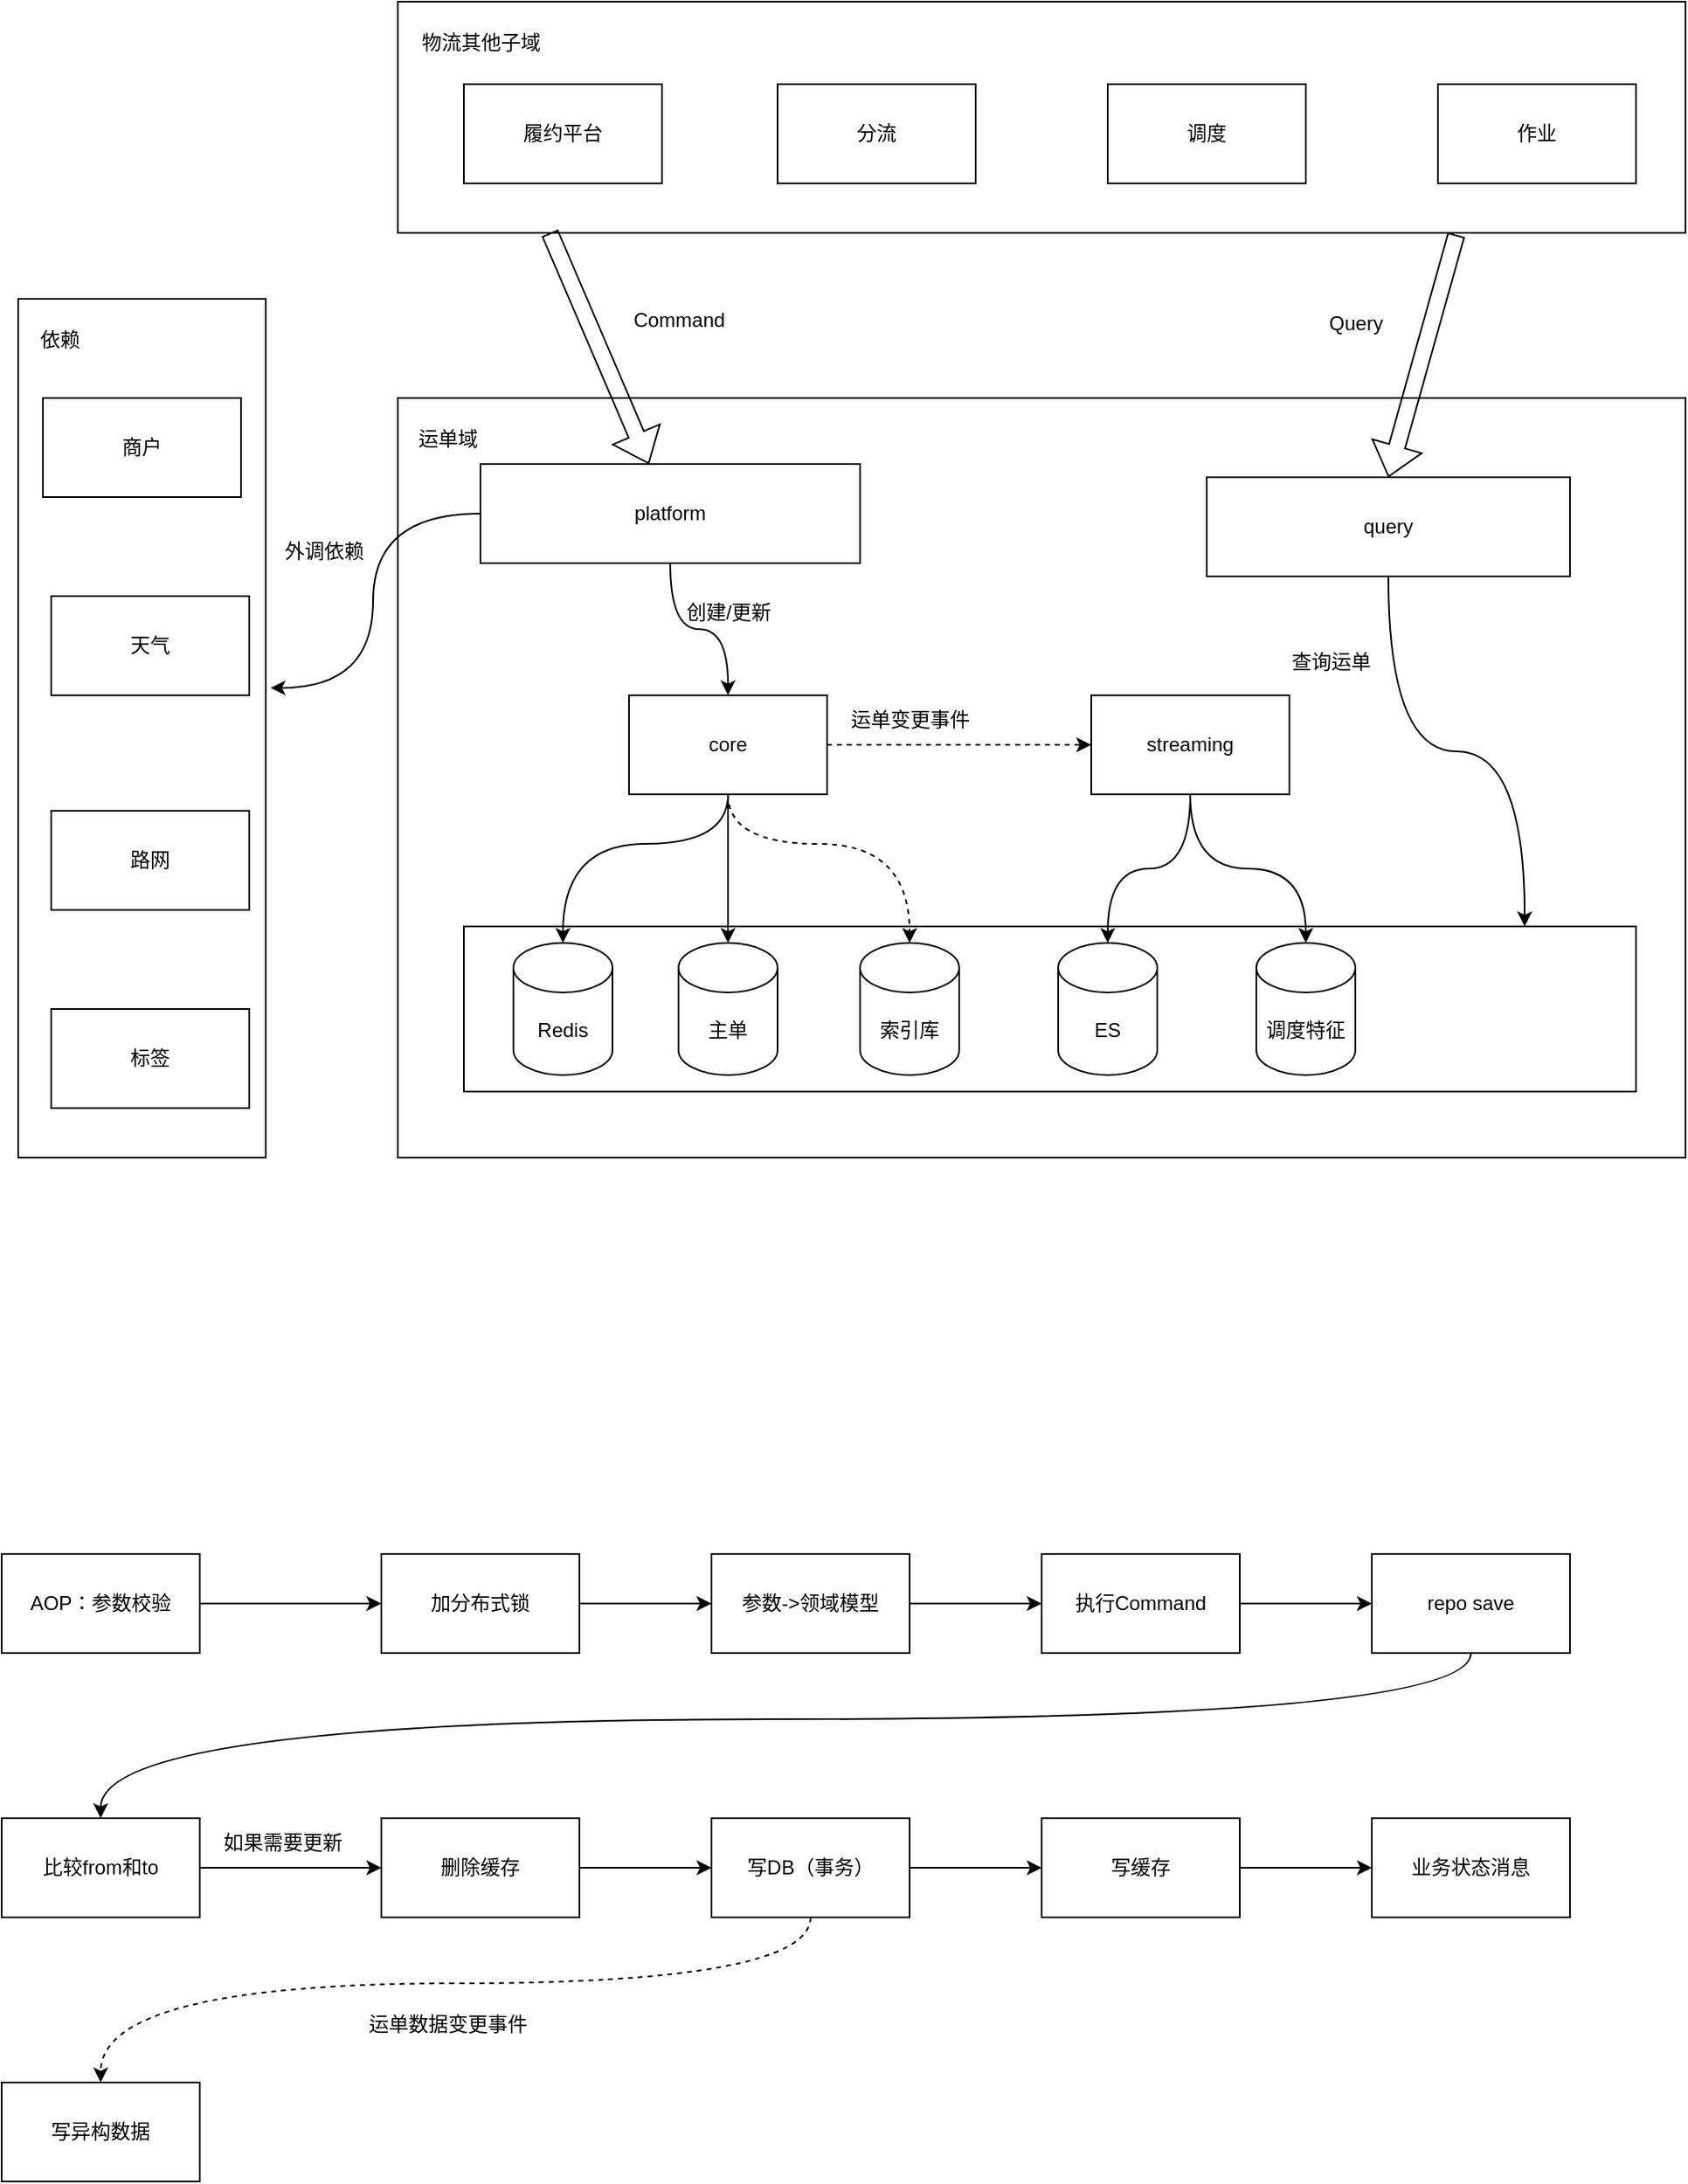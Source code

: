 <mxfile version="27.1.4">
  <diagram name="第 1 页" id="phrF3lBX6Lt7OEs9k7r2">
    <mxGraphModel dx="2178" dy="1885" grid="1" gridSize="10" guides="1" tooltips="1" connect="1" arrows="1" fold="1" page="1" pageScale="1" pageWidth="827" pageHeight="1169" math="0" shadow="0">
      <root>
        <mxCell id="0" />
        <mxCell id="1" parent="0" />
        <mxCell id="4XA3E3U3NZwfJgwgNvVz-11" value="" style="whiteSpace=wrap;html=1;" vertex="1" parent="1">
          <mxGeometry x="200" y="100" width="780" height="460" as="geometry" />
        </mxCell>
        <mxCell id="4XA3E3U3NZwfJgwgNvVz-18" value="" style="whiteSpace=wrap;html=1;" vertex="1" parent="1">
          <mxGeometry x="240" y="420" width="710" height="100" as="geometry" />
        </mxCell>
        <mxCell id="4XA3E3U3NZwfJgwgNvVz-24" style="edgeStyle=orthogonalEdgeStyle;curved=1;rounded=0;orthogonalLoop=1;jettySize=auto;html=1;" edge="1" parent="1" source="4XA3E3U3NZwfJgwgNvVz-1" target="4XA3E3U3NZwfJgwgNvVz-3">
          <mxGeometry relative="1" as="geometry" />
        </mxCell>
        <mxCell id="4XA3E3U3NZwfJgwgNvVz-1" value="platform" style="whiteSpace=wrap;html=1;" vertex="1" parent="1">
          <mxGeometry x="250" y="140" width="230" height="60" as="geometry" />
        </mxCell>
        <mxCell id="4XA3E3U3NZwfJgwgNvVz-2" value="query" style="whiteSpace=wrap;html=1;" vertex="1" parent="1">
          <mxGeometry x="690" y="148" width="220" height="60" as="geometry" />
        </mxCell>
        <mxCell id="4XA3E3U3NZwfJgwgNvVz-36" style="edgeStyle=orthogonalEdgeStyle;curved=1;rounded=0;orthogonalLoop=1;jettySize=auto;html=1;" edge="1" parent="1" source="4XA3E3U3NZwfJgwgNvVz-3" target="4XA3E3U3NZwfJgwgNvVz-19">
          <mxGeometry relative="1" as="geometry">
            <Array as="points">
              <mxPoint x="400" y="370" />
              <mxPoint x="300" y="370" />
            </Array>
          </mxGeometry>
        </mxCell>
        <mxCell id="4XA3E3U3NZwfJgwgNvVz-37" style="edgeStyle=orthogonalEdgeStyle;curved=1;rounded=0;orthogonalLoop=1;jettySize=auto;html=1;dashed=1;" edge="1" parent="1" source="4XA3E3U3NZwfJgwgNvVz-3" target="4XA3E3U3NZwfJgwgNvVz-21">
          <mxGeometry relative="1" as="geometry">
            <Array as="points">
              <mxPoint x="400" y="370" />
              <mxPoint x="510" y="370" />
            </Array>
          </mxGeometry>
        </mxCell>
        <mxCell id="4XA3E3U3NZwfJgwgNvVz-38" style="edgeStyle=orthogonalEdgeStyle;curved=1;rounded=0;orthogonalLoop=1;jettySize=auto;html=1;" edge="1" parent="1" source="4XA3E3U3NZwfJgwgNvVz-3" target="4XA3E3U3NZwfJgwgNvVz-20">
          <mxGeometry relative="1" as="geometry" />
        </mxCell>
        <mxCell id="4XA3E3U3NZwfJgwgNvVz-39" style="edgeStyle=orthogonalEdgeStyle;curved=1;rounded=0;orthogonalLoop=1;jettySize=auto;html=1;dashed=1;" edge="1" parent="1" source="4XA3E3U3NZwfJgwgNvVz-3" target="4XA3E3U3NZwfJgwgNvVz-4">
          <mxGeometry relative="1" as="geometry" />
        </mxCell>
        <mxCell id="4XA3E3U3NZwfJgwgNvVz-3" value="core" style="whiteSpace=wrap;html=1;" vertex="1" parent="1">
          <mxGeometry x="340" y="280" width="120" height="60" as="geometry" />
        </mxCell>
        <mxCell id="4XA3E3U3NZwfJgwgNvVz-44" style="edgeStyle=orthogonalEdgeStyle;curved=1;rounded=0;orthogonalLoop=1;jettySize=auto;html=1;" edge="1" parent="1" source="4XA3E3U3NZwfJgwgNvVz-4" target="4XA3E3U3NZwfJgwgNvVz-22">
          <mxGeometry relative="1" as="geometry" />
        </mxCell>
        <mxCell id="4XA3E3U3NZwfJgwgNvVz-45" style="edgeStyle=orthogonalEdgeStyle;curved=1;rounded=0;orthogonalLoop=1;jettySize=auto;html=1;" edge="1" parent="1" source="4XA3E3U3NZwfJgwgNvVz-4" target="4XA3E3U3NZwfJgwgNvVz-23">
          <mxGeometry relative="1" as="geometry" />
        </mxCell>
        <mxCell id="4XA3E3U3NZwfJgwgNvVz-4" value="streaming" style="whiteSpace=wrap;html=1;" vertex="1" parent="1">
          <mxGeometry x="620" y="280" width="120" height="60" as="geometry" />
        </mxCell>
        <mxCell id="4XA3E3U3NZwfJgwgNvVz-6" value="" style="whiteSpace=wrap;html=1;" vertex="1" parent="1">
          <mxGeometry x="200" y="-140" width="780" height="140" as="geometry" />
        </mxCell>
        <mxCell id="4XA3E3U3NZwfJgwgNvVz-7" value="履约平台" style="whiteSpace=wrap;html=1;" vertex="1" parent="1">
          <mxGeometry x="240" y="-90" width="120" height="60" as="geometry" />
        </mxCell>
        <mxCell id="4XA3E3U3NZwfJgwgNvVz-8" value="分流" style="whiteSpace=wrap;html=1;" vertex="1" parent="1">
          <mxGeometry x="430" y="-90" width="120" height="60" as="geometry" />
        </mxCell>
        <mxCell id="4XA3E3U3NZwfJgwgNvVz-9" value="调度" style="whiteSpace=wrap;html=1;" vertex="1" parent="1">
          <mxGeometry x="630" y="-90" width="120" height="60" as="geometry" />
        </mxCell>
        <mxCell id="4XA3E3U3NZwfJgwgNvVz-10" value="作业" style="whiteSpace=wrap;html=1;" vertex="1" parent="1">
          <mxGeometry x="830" y="-90" width="120" height="60" as="geometry" />
        </mxCell>
        <mxCell id="4XA3E3U3NZwfJgwgNvVz-12" value="运单域" style="text;html=1;align=center;verticalAlign=middle;resizable=0;points=[];autosize=1;strokeColor=none;fillColor=none;" vertex="1" parent="1">
          <mxGeometry x="200" y="110" width="60" height="30" as="geometry" />
        </mxCell>
        <mxCell id="4XA3E3U3NZwfJgwgNvVz-13" value="" style="shape=flexArrow;endArrow=classic;html=1;rounded=0;curved=1;exitX=0.118;exitY=1;exitDx=0;exitDy=0;exitPerimeter=0;" edge="1" parent="1" source="4XA3E3U3NZwfJgwgNvVz-6" target="4XA3E3U3NZwfJgwgNvVz-1">
          <mxGeometry width="50" height="50" relative="1" as="geometry">
            <mxPoint x="280" y="10" as="sourcePoint" />
            <mxPoint x="280" y="70" as="targetPoint" />
          </mxGeometry>
        </mxCell>
        <mxCell id="4XA3E3U3NZwfJgwgNvVz-14" value="Command" style="text;html=1;align=center;verticalAlign=middle;resizable=0;points=[];autosize=1;strokeColor=none;fillColor=none;" vertex="1" parent="1">
          <mxGeometry x="330" y="38" width="80" height="30" as="geometry" />
        </mxCell>
        <mxCell id="4XA3E3U3NZwfJgwgNvVz-15" value="" style="shape=flexArrow;endArrow=classic;html=1;rounded=0;curved=1;exitX=0.822;exitY=1.008;exitDx=0;exitDy=0;exitPerimeter=0;entryX=0.5;entryY=0;entryDx=0;entryDy=0;" edge="1" parent="1" source="4XA3E3U3NZwfJgwgNvVz-6" target="4XA3E3U3NZwfJgwgNvVz-2">
          <mxGeometry width="50" height="50" relative="1" as="geometry">
            <mxPoint x="710" as="sourcePoint" />
            <mxPoint x="763" y="130" as="targetPoint" />
          </mxGeometry>
        </mxCell>
        <mxCell id="4XA3E3U3NZwfJgwgNvVz-16" value="Query" style="text;html=1;align=center;verticalAlign=middle;resizable=0;points=[];autosize=1;strokeColor=none;fillColor=none;" vertex="1" parent="1">
          <mxGeometry x="750" y="40" width="60" height="30" as="geometry" />
        </mxCell>
        <mxCell id="4XA3E3U3NZwfJgwgNvVz-17" value="物流其他子域" style="text;html=1;align=center;verticalAlign=middle;resizable=0;points=[];autosize=1;strokeColor=none;fillColor=none;" vertex="1" parent="1">
          <mxGeometry x="200" y="-130" width="100" height="30" as="geometry" />
        </mxCell>
        <mxCell id="4XA3E3U3NZwfJgwgNvVz-19" value="Redis" style="shape=cylinder3;whiteSpace=wrap;html=1;boundedLbl=1;backgroundOutline=1;size=15;" vertex="1" parent="1">
          <mxGeometry x="270" y="430" width="60" height="80" as="geometry" />
        </mxCell>
        <mxCell id="4XA3E3U3NZwfJgwgNvVz-20" value="主单" style="shape=cylinder3;whiteSpace=wrap;html=1;boundedLbl=1;backgroundOutline=1;size=15;" vertex="1" parent="1">
          <mxGeometry x="370" y="430" width="60" height="80" as="geometry" />
        </mxCell>
        <mxCell id="4XA3E3U3NZwfJgwgNvVz-21" value="索引库" style="shape=cylinder3;whiteSpace=wrap;html=1;boundedLbl=1;backgroundOutline=1;size=15;" vertex="1" parent="1">
          <mxGeometry x="480" y="430" width="60" height="80" as="geometry" />
        </mxCell>
        <mxCell id="4XA3E3U3NZwfJgwgNvVz-22" value="ES" style="shape=cylinder3;whiteSpace=wrap;html=1;boundedLbl=1;backgroundOutline=1;size=15;" vertex="1" parent="1">
          <mxGeometry x="600" y="430" width="60" height="80" as="geometry" />
        </mxCell>
        <mxCell id="4XA3E3U3NZwfJgwgNvVz-23" value="调度特征" style="shape=cylinder3;whiteSpace=wrap;html=1;boundedLbl=1;backgroundOutline=1;size=15;" vertex="1" parent="1">
          <mxGeometry x="720" y="430" width="60" height="80" as="geometry" />
        </mxCell>
        <mxCell id="4XA3E3U3NZwfJgwgNvVz-25" value="" style="whiteSpace=wrap;html=1;" vertex="1" parent="1">
          <mxGeometry x="-30" y="40" width="150" height="520" as="geometry" />
        </mxCell>
        <mxCell id="4XA3E3U3NZwfJgwgNvVz-26" value="依赖" style="text;html=1;align=center;verticalAlign=middle;resizable=0;points=[];autosize=1;strokeColor=none;fillColor=none;" vertex="1" parent="1">
          <mxGeometry x="-30" y="50" width="50" height="30" as="geometry" />
        </mxCell>
        <mxCell id="4XA3E3U3NZwfJgwgNvVz-27" value="商户" style="whiteSpace=wrap;html=1;" vertex="1" parent="1">
          <mxGeometry x="-15" y="100" width="120" height="60" as="geometry" />
        </mxCell>
        <mxCell id="4XA3E3U3NZwfJgwgNvVz-28" value="天气" style="whiteSpace=wrap;html=1;" vertex="1" parent="1">
          <mxGeometry x="-10" y="220" width="120" height="60" as="geometry" />
        </mxCell>
        <mxCell id="4XA3E3U3NZwfJgwgNvVz-29" value="路网" style="whiteSpace=wrap;html=1;" vertex="1" parent="1">
          <mxGeometry x="-10" y="350" width="120" height="60" as="geometry" />
        </mxCell>
        <mxCell id="4XA3E3U3NZwfJgwgNvVz-30" value="标签" style="whiteSpace=wrap;html=1;" vertex="1" parent="1">
          <mxGeometry x="-10" y="470" width="120" height="60" as="geometry" />
        </mxCell>
        <mxCell id="4XA3E3U3NZwfJgwgNvVz-31" style="edgeStyle=orthogonalEdgeStyle;curved=1;rounded=0;orthogonalLoop=1;jettySize=auto;html=1;entryX=1.019;entryY=0.453;entryDx=0;entryDy=0;entryPerimeter=0;" edge="1" parent="1" source="4XA3E3U3NZwfJgwgNvVz-1" target="4XA3E3U3NZwfJgwgNvVz-25">
          <mxGeometry relative="1" as="geometry" />
        </mxCell>
        <mxCell id="4XA3E3U3NZwfJgwgNvVz-33" value="外调依赖" style="text;html=1;align=center;verticalAlign=middle;resizable=0;points=[];autosize=1;strokeColor=none;fillColor=none;" vertex="1" parent="1">
          <mxGeometry x="120" y="178" width="70" height="30" as="geometry" />
        </mxCell>
        <mxCell id="4XA3E3U3NZwfJgwgNvVz-35" value="创建/更新" style="text;html=1;align=center;verticalAlign=middle;resizable=0;points=[];autosize=1;strokeColor=none;fillColor=none;" vertex="1" parent="1">
          <mxGeometry x="365" y="215" width="70" height="30" as="geometry" />
        </mxCell>
        <mxCell id="4XA3E3U3NZwfJgwgNvVz-40" value="运单变更事件" style="text;html=1;align=center;verticalAlign=middle;resizable=0;points=[];autosize=1;strokeColor=none;fillColor=none;" vertex="1" parent="1">
          <mxGeometry x="460" y="280" width="100" height="30" as="geometry" />
        </mxCell>
        <mxCell id="4XA3E3U3NZwfJgwgNvVz-41" style="edgeStyle=orthogonalEdgeStyle;curved=1;rounded=0;orthogonalLoop=1;jettySize=auto;html=1;entryX=0.905;entryY=0;entryDx=0;entryDy=0;entryPerimeter=0;" edge="1" parent="1" source="4XA3E3U3NZwfJgwgNvVz-2" target="4XA3E3U3NZwfJgwgNvVz-18">
          <mxGeometry relative="1" as="geometry" />
        </mxCell>
        <mxCell id="4XA3E3U3NZwfJgwgNvVz-43" value="查询运单" style="text;html=1;align=center;verticalAlign=middle;resizable=0;points=[];autosize=1;strokeColor=none;fillColor=none;" vertex="1" parent="1">
          <mxGeometry x="730" y="245" width="70" height="30" as="geometry" />
        </mxCell>
        <mxCell id="4XA3E3U3NZwfJgwgNvVz-56" value="" style="edgeStyle=orthogonalEdgeStyle;curved=1;rounded=0;orthogonalLoop=1;jettySize=auto;html=1;" edge="1" parent="1" source="4XA3E3U3NZwfJgwgNvVz-47" target="4XA3E3U3NZwfJgwgNvVz-48">
          <mxGeometry relative="1" as="geometry" />
        </mxCell>
        <mxCell id="4XA3E3U3NZwfJgwgNvVz-47" value="AOP：参数校验" style="whiteSpace=wrap;html=1;" vertex="1" parent="1">
          <mxGeometry x="-40" y="800" width="120" height="60" as="geometry" />
        </mxCell>
        <mxCell id="4XA3E3U3NZwfJgwgNvVz-57" value="" style="edgeStyle=orthogonalEdgeStyle;curved=1;rounded=0;orthogonalLoop=1;jettySize=auto;html=1;" edge="1" parent="1" source="4XA3E3U3NZwfJgwgNvVz-48" target="4XA3E3U3NZwfJgwgNvVz-49">
          <mxGeometry relative="1" as="geometry" />
        </mxCell>
        <mxCell id="4XA3E3U3NZwfJgwgNvVz-48" value="加分布式锁" style="whiteSpace=wrap;html=1;" vertex="1" parent="1">
          <mxGeometry x="190" y="800" width="120" height="60" as="geometry" />
        </mxCell>
        <mxCell id="4XA3E3U3NZwfJgwgNvVz-58" value="" style="edgeStyle=orthogonalEdgeStyle;curved=1;rounded=0;orthogonalLoop=1;jettySize=auto;html=1;" edge="1" parent="1" source="4XA3E3U3NZwfJgwgNvVz-49" target="4XA3E3U3NZwfJgwgNvVz-50">
          <mxGeometry relative="1" as="geometry" />
        </mxCell>
        <mxCell id="4XA3E3U3NZwfJgwgNvVz-49" value="参数-&amp;gt;领域模型" style="whiteSpace=wrap;html=1;" vertex="1" parent="1">
          <mxGeometry x="390" y="800" width="120" height="60" as="geometry" />
        </mxCell>
        <mxCell id="4XA3E3U3NZwfJgwgNvVz-59" value="" style="edgeStyle=orthogonalEdgeStyle;curved=1;rounded=0;orthogonalLoop=1;jettySize=auto;html=1;" edge="1" parent="1" source="4XA3E3U3NZwfJgwgNvVz-50" target="4XA3E3U3NZwfJgwgNvVz-51">
          <mxGeometry relative="1" as="geometry" />
        </mxCell>
        <mxCell id="4XA3E3U3NZwfJgwgNvVz-50" value="执行Command" style="whiteSpace=wrap;html=1;" vertex="1" parent="1">
          <mxGeometry x="590" y="800" width="120" height="60" as="geometry" />
        </mxCell>
        <mxCell id="4XA3E3U3NZwfJgwgNvVz-70" style="edgeStyle=orthogonalEdgeStyle;curved=1;rounded=0;orthogonalLoop=1;jettySize=auto;html=1;" edge="1" parent="1" source="4XA3E3U3NZwfJgwgNvVz-51" target="4XA3E3U3NZwfJgwgNvVz-67">
          <mxGeometry relative="1" as="geometry">
            <Array as="points">
              <mxPoint x="850" y="900" />
              <mxPoint x="20" y="900" />
            </Array>
          </mxGeometry>
        </mxCell>
        <mxCell id="4XA3E3U3NZwfJgwgNvVz-51" value="repo save" style="whiteSpace=wrap;html=1;" vertex="1" parent="1">
          <mxGeometry x="790" y="800" width="120" height="60" as="geometry" />
        </mxCell>
        <mxCell id="4XA3E3U3NZwfJgwgNvVz-61" value="" style="edgeStyle=orthogonalEdgeStyle;curved=1;rounded=0;orthogonalLoop=1;jettySize=auto;html=1;" edge="1" parent="1" source="4XA3E3U3NZwfJgwgNvVz-52" target="4XA3E3U3NZwfJgwgNvVz-53">
          <mxGeometry relative="1" as="geometry" />
        </mxCell>
        <mxCell id="4XA3E3U3NZwfJgwgNvVz-52" value="删除缓存" style="whiteSpace=wrap;html=1;" vertex="1" parent="1">
          <mxGeometry x="190" y="960" width="120" height="60" as="geometry" />
        </mxCell>
        <mxCell id="4XA3E3U3NZwfJgwgNvVz-62" value="" style="edgeStyle=orthogonalEdgeStyle;curved=1;rounded=0;orthogonalLoop=1;jettySize=auto;html=1;" edge="1" parent="1" source="4XA3E3U3NZwfJgwgNvVz-53" target="4XA3E3U3NZwfJgwgNvVz-54">
          <mxGeometry relative="1" as="geometry" />
        </mxCell>
        <mxCell id="4XA3E3U3NZwfJgwgNvVz-71" style="edgeStyle=orthogonalEdgeStyle;curved=1;rounded=0;orthogonalLoop=1;jettySize=auto;html=1;dashed=1;" edge="1" parent="1" source="4XA3E3U3NZwfJgwgNvVz-53" target="4XA3E3U3NZwfJgwgNvVz-65">
          <mxGeometry relative="1" as="geometry">
            <Array as="points">
              <mxPoint x="450" y="1060" />
              <mxPoint x="20" y="1060" />
            </Array>
          </mxGeometry>
        </mxCell>
        <mxCell id="4XA3E3U3NZwfJgwgNvVz-53" value="写DB（事务）" style="whiteSpace=wrap;html=1;" vertex="1" parent="1">
          <mxGeometry x="390" y="960" width="120" height="60" as="geometry" />
        </mxCell>
        <mxCell id="4XA3E3U3NZwfJgwgNvVz-63" value="" style="edgeStyle=orthogonalEdgeStyle;curved=1;rounded=0;orthogonalLoop=1;jettySize=auto;html=1;" edge="1" parent="1" source="4XA3E3U3NZwfJgwgNvVz-54" target="4XA3E3U3NZwfJgwgNvVz-55">
          <mxGeometry relative="1" as="geometry" />
        </mxCell>
        <mxCell id="4XA3E3U3NZwfJgwgNvVz-54" value="写缓存" style="whiteSpace=wrap;html=1;" vertex="1" parent="1">
          <mxGeometry x="590" y="960" width="120" height="60" as="geometry" />
        </mxCell>
        <mxCell id="4XA3E3U3NZwfJgwgNvVz-55" value="业务状态消息" style="whiteSpace=wrap;html=1;" vertex="1" parent="1">
          <mxGeometry x="790" y="960" width="120" height="60" as="geometry" />
        </mxCell>
        <mxCell id="4XA3E3U3NZwfJgwgNvVz-65" value="写异构数据" style="whiteSpace=wrap;html=1;" vertex="1" parent="1">
          <mxGeometry x="-40" y="1120" width="120" height="60" as="geometry" />
        </mxCell>
        <mxCell id="4XA3E3U3NZwfJgwgNvVz-68" value="" style="edgeStyle=orthogonalEdgeStyle;curved=1;rounded=0;orthogonalLoop=1;jettySize=auto;html=1;" edge="1" parent="1" source="4XA3E3U3NZwfJgwgNvVz-67" target="4XA3E3U3NZwfJgwgNvVz-52">
          <mxGeometry relative="1" as="geometry" />
        </mxCell>
        <mxCell id="4XA3E3U3NZwfJgwgNvVz-67" value="比较from和to" style="whiteSpace=wrap;html=1;" vertex="1" parent="1">
          <mxGeometry x="-40" y="960" width="120" height="60" as="geometry" />
        </mxCell>
        <mxCell id="4XA3E3U3NZwfJgwgNvVz-69" value="如果需要更新" style="text;html=1;align=center;verticalAlign=middle;resizable=0;points=[];autosize=1;strokeColor=none;fillColor=none;" vertex="1" parent="1">
          <mxGeometry x="80" y="960" width="100" height="30" as="geometry" />
        </mxCell>
        <mxCell id="4XA3E3U3NZwfJgwgNvVz-72" value="运单数据变更事件" style="text;html=1;align=center;verticalAlign=middle;resizable=0;points=[];autosize=1;strokeColor=none;fillColor=none;" vertex="1" parent="1">
          <mxGeometry x="170" y="1070" width="120" height="30" as="geometry" />
        </mxCell>
      </root>
    </mxGraphModel>
  </diagram>
</mxfile>
